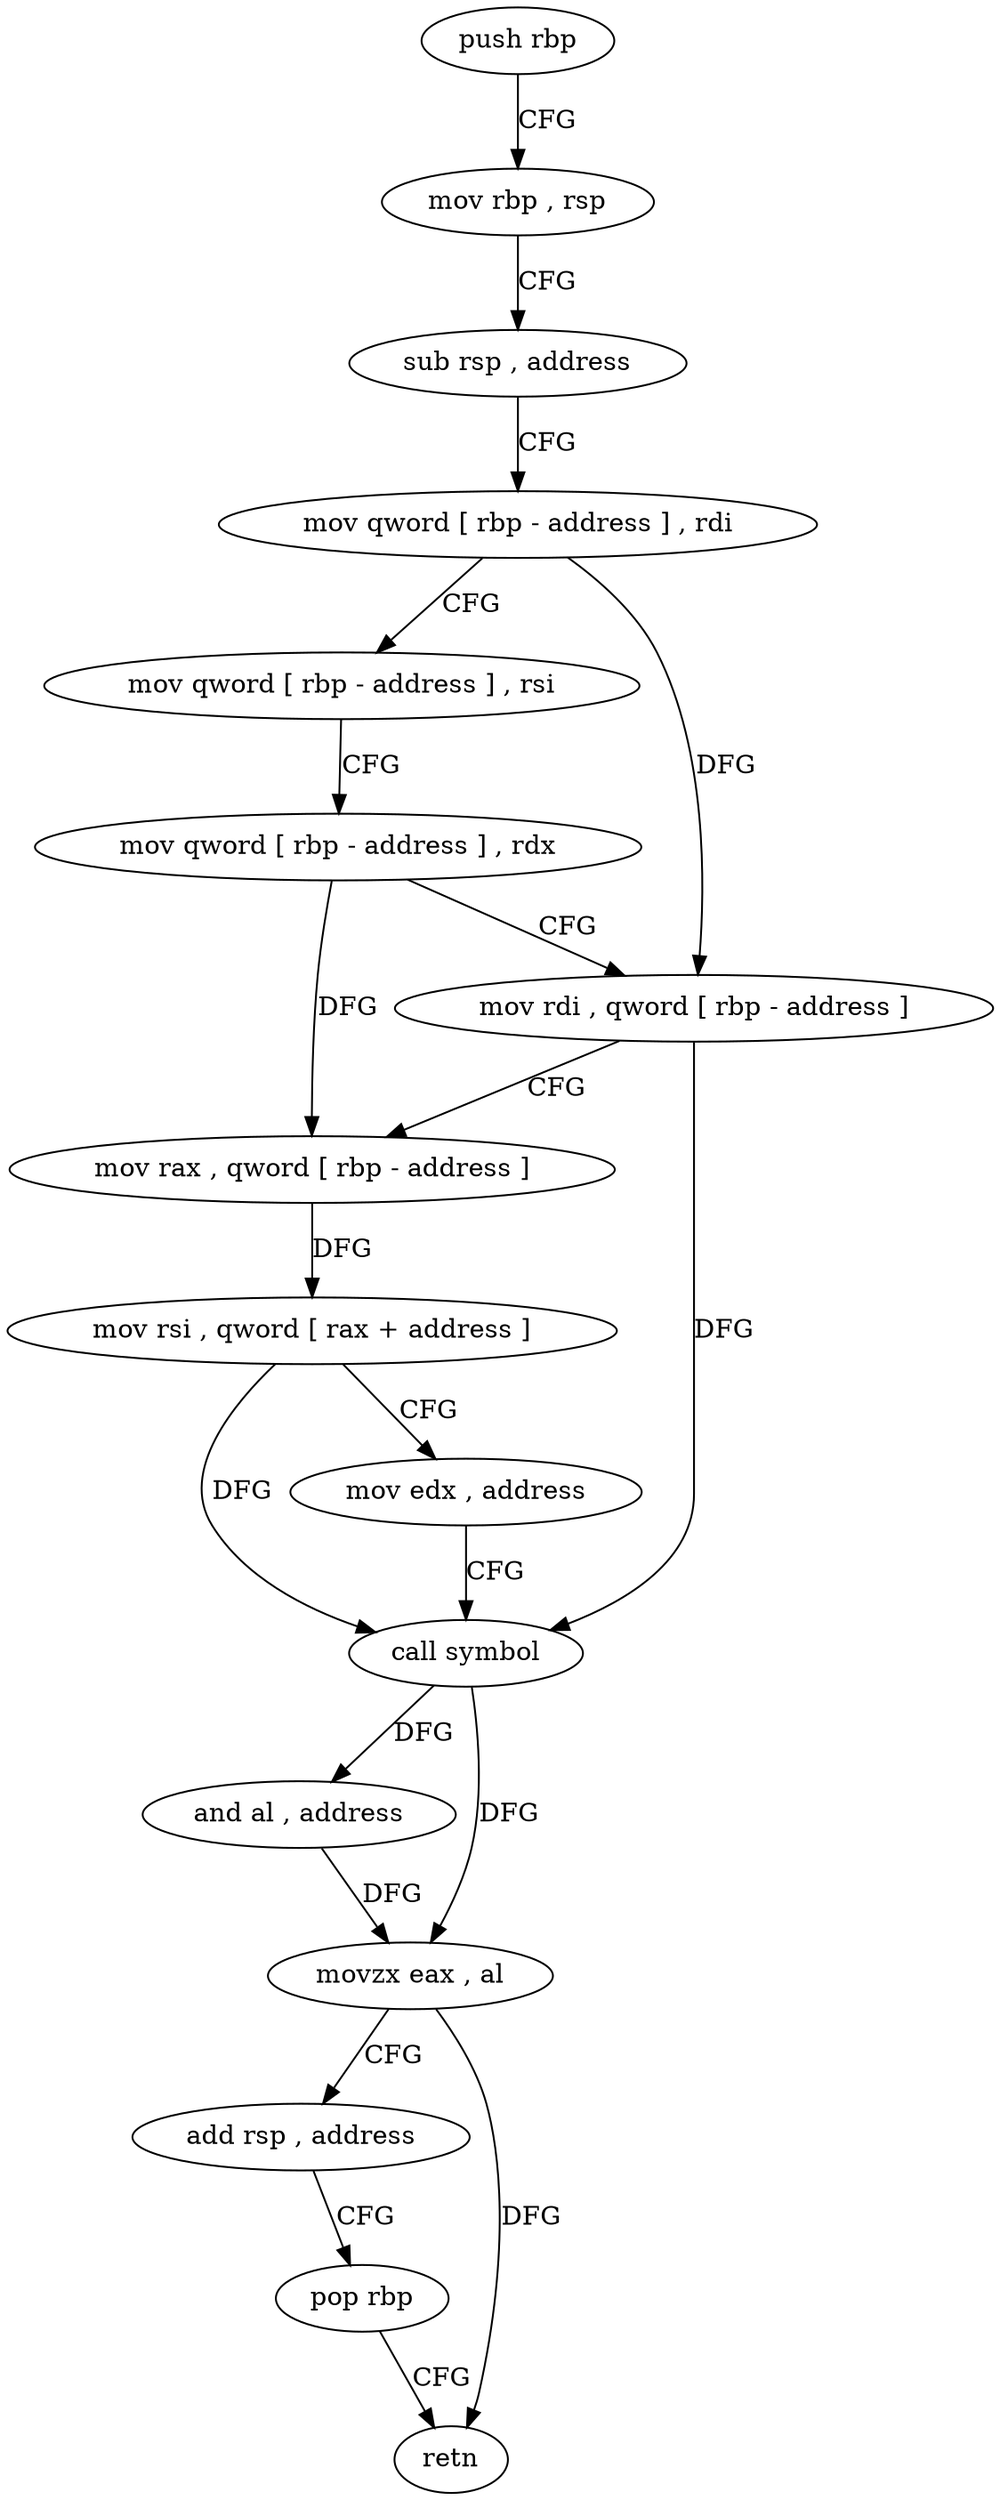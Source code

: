digraph "func" {
"4217344" [label = "push rbp" ]
"4217345" [label = "mov rbp , rsp" ]
"4217348" [label = "sub rsp , address" ]
"4217352" [label = "mov qword [ rbp - address ] , rdi" ]
"4217356" [label = "mov qword [ rbp - address ] , rsi" ]
"4217360" [label = "mov qword [ rbp - address ] , rdx" ]
"4217364" [label = "mov rdi , qword [ rbp - address ]" ]
"4217368" [label = "mov rax , qword [ rbp - address ]" ]
"4217372" [label = "mov rsi , qword [ rax + address ]" ]
"4217376" [label = "mov edx , address" ]
"4217381" [label = "call symbol" ]
"4217386" [label = "and al , address" ]
"4217388" [label = "movzx eax , al" ]
"4217391" [label = "add rsp , address" ]
"4217395" [label = "pop rbp" ]
"4217396" [label = "retn" ]
"4217344" -> "4217345" [ label = "CFG" ]
"4217345" -> "4217348" [ label = "CFG" ]
"4217348" -> "4217352" [ label = "CFG" ]
"4217352" -> "4217356" [ label = "CFG" ]
"4217352" -> "4217364" [ label = "DFG" ]
"4217356" -> "4217360" [ label = "CFG" ]
"4217360" -> "4217364" [ label = "CFG" ]
"4217360" -> "4217368" [ label = "DFG" ]
"4217364" -> "4217368" [ label = "CFG" ]
"4217364" -> "4217381" [ label = "DFG" ]
"4217368" -> "4217372" [ label = "DFG" ]
"4217372" -> "4217376" [ label = "CFG" ]
"4217372" -> "4217381" [ label = "DFG" ]
"4217376" -> "4217381" [ label = "CFG" ]
"4217381" -> "4217386" [ label = "DFG" ]
"4217381" -> "4217388" [ label = "DFG" ]
"4217386" -> "4217388" [ label = "DFG" ]
"4217388" -> "4217391" [ label = "CFG" ]
"4217388" -> "4217396" [ label = "DFG" ]
"4217391" -> "4217395" [ label = "CFG" ]
"4217395" -> "4217396" [ label = "CFG" ]
}
